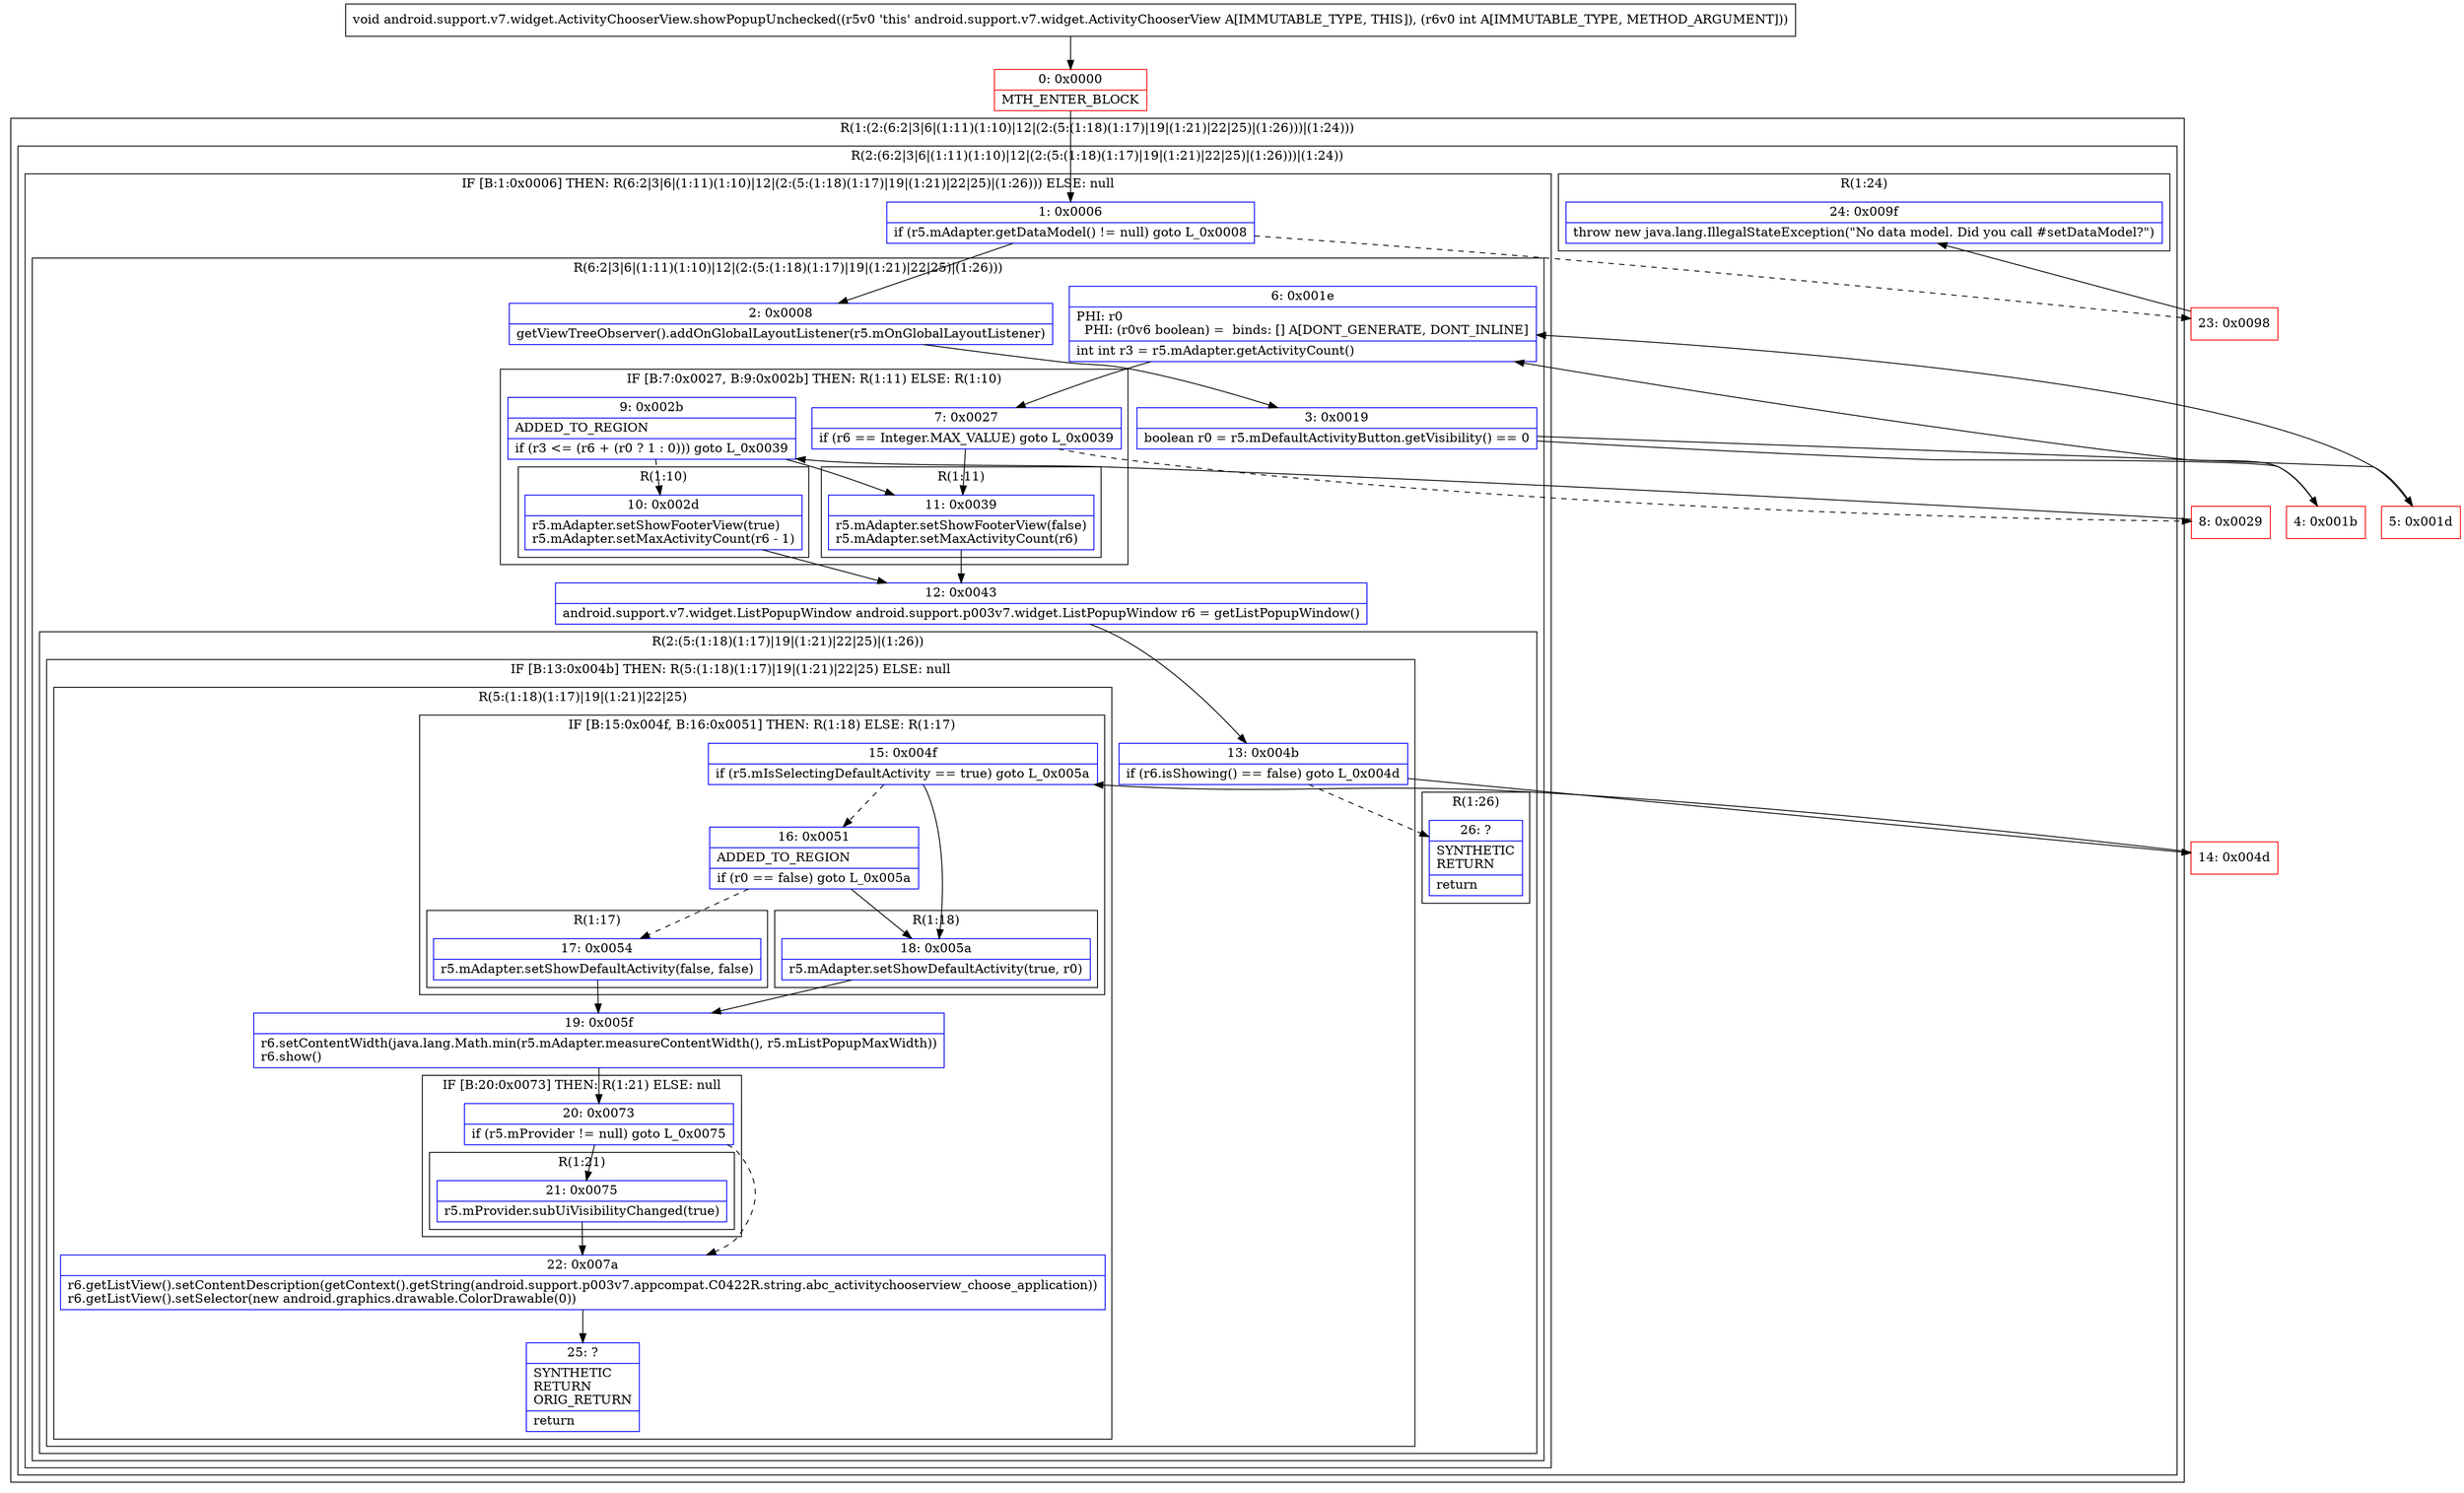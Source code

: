 digraph "CFG forandroid.support.v7.widget.ActivityChooserView.showPopupUnchecked(I)V" {
subgraph cluster_Region_1100061561 {
label = "R(1:(2:(6:2|3|6|(1:11)(1:10)|12|(2:(5:(1:18)(1:17)|19|(1:21)|22|25)|(1:26)))|(1:24)))";
node [shape=record,color=blue];
subgraph cluster_Region_2035126748 {
label = "R(2:(6:2|3|6|(1:11)(1:10)|12|(2:(5:(1:18)(1:17)|19|(1:21)|22|25)|(1:26)))|(1:24))";
node [shape=record,color=blue];
subgraph cluster_IfRegion_1016535175 {
label = "IF [B:1:0x0006] THEN: R(6:2|3|6|(1:11)(1:10)|12|(2:(5:(1:18)(1:17)|19|(1:21)|22|25)|(1:26))) ELSE: null";
node [shape=record,color=blue];
Node_1 [shape=record,label="{1\:\ 0x0006|if (r5.mAdapter.getDataModel() != null) goto L_0x0008\l}"];
subgraph cluster_Region_295117527 {
label = "R(6:2|3|6|(1:11)(1:10)|12|(2:(5:(1:18)(1:17)|19|(1:21)|22|25)|(1:26)))";
node [shape=record,color=blue];
Node_2 [shape=record,label="{2\:\ 0x0008|getViewTreeObserver().addOnGlobalLayoutListener(r5.mOnGlobalLayoutListener)\l}"];
Node_3 [shape=record,label="{3\:\ 0x0019|boolean r0 = r5.mDefaultActivityButton.getVisibility() == 0\l}"];
Node_6 [shape=record,label="{6\:\ 0x001e|PHI: r0 \l  PHI: (r0v6 boolean) =  binds: [] A[DONT_GENERATE, DONT_INLINE]\l|int int r3 = r5.mAdapter.getActivityCount()\l}"];
subgraph cluster_IfRegion_1392840473 {
label = "IF [B:7:0x0027, B:9:0x002b] THEN: R(1:11) ELSE: R(1:10)";
node [shape=record,color=blue];
Node_7 [shape=record,label="{7\:\ 0x0027|if (r6 == Integer.MAX_VALUE) goto L_0x0039\l}"];
Node_9 [shape=record,label="{9\:\ 0x002b|ADDED_TO_REGION\l|if (r3 \<= (r6 + (r0 ? 1 : 0))) goto L_0x0039\l}"];
subgraph cluster_Region_669304320 {
label = "R(1:11)";
node [shape=record,color=blue];
Node_11 [shape=record,label="{11\:\ 0x0039|r5.mAdapter.setShowFooterView(false)\lr5.mAdapter.setMaxActivityCount(r6)\l}"];
}
subgraph cluster_Region_1793313750 {
label = "R(1:10)";
node [shape=record,color=blue];
Node_10 [shape=record,label="{10\:\ 0x002d|r5.mAdapter.setShowFooterView(true)\lr5.mAdapter.setMaxActivityCount(r6 \- 1)\l}"];
}
}
Node_12 [shape=record,label="{12\:\ 0x0043|android.support.v7.widget.ListPopupWindow android.support.p003v7.widget.ListPopupWindow r6 = getListPopupWindow()\l}"];
subgraph cluster_Region_2142594087 {
label = "R(2:(5:(1:18)(1:17)|19|(1:21)|22|25)|(1:26))";
node [shape=record,color=blue];
subgraph cluster_IfRegion_520746011 {
label = "IF [B:13:0x004b] THEN: R(5:(1:18)(1:17)|19|(1:21)|22|25) ELSE: null";
node [shape=record,color=blue];
Node_13 [shape=record,label="{13\:\ 0x004b|if (r6.isShowing() == false) goto L_0x004d\l}"];
subgraph cluster_Region_1678728484 {
label = "R(5:(1:18)(1:17)|19|(1:21)|22|25)";
node [shape=record,color=blue];
subgraph cluster_IfRegion_1275451630 {
label = "IF [B:15:0x004f, B:16:0x0051] THEN: R(1:18) ELSE: R(1:17)";
node [shape=record,color=blue];
Node_15 [shape=record,label="{15\:\ 0x004f|if (r5.mIsSelectingDefaultActivity == true) goto L_0x005a\l}"];
Node_16 [shape=record,label="{16\:\ 0x0051|ADDED_TO_REGION\l|if (r0 == false) goto L_0x005a\l}"];
subgraph cluster_Region_924903858 {
label = "R(1:18)";
node [shape=record,color=blue];
Node_18 [shape=record,label="{18\:\ 0x005a|r5.mAdapter.setShowDefaultActivity(true, r0)\l}"];
}
subgraph cluster_Region_2078414966 {
label = "R(1:17)";
node [shape=record,color=blue];
Node_17 [shape=record,label="{17\:\ 0x0054|r5.mAdapter.setShowDefaultActivity(false, false)\l}"];
}
}
Node_19 [shape=record,label="{19\:\ 0x005f|r6.setContentWidth(java.lang.Math.min(r5.mAdapter.measureContentWidth(), r5.mListPopupMaxWidth))\lr6.show()\l}"];
subgraph cluster_IfRegion_2058814924 {
label = "IF [B:20:0x0073] THEN: R(1:21) ELSE: null";
node [shape=record,color=blue];
Node_20 [shape=record,label="{20\:\ 0x0073|if (r5.mProvider != null) goto L_0x0075\l}"];
subgraph cluster_Region_251583543 {
label = "R(1:21)";
node [shape=record,color=blue];
Node_21 [shape=record,label="{21\:\ 0x0075|r5.mProvider.subUiVisibilityChanged(true)\l}"];
}
}
Node_22 [shape=record,label="{22\:\ 0x007a|r6.getListView().setContentDescription(getContext().getString(android.support.p003v7.appcompat.C0422R.string.abc_activitychooserview_choose_application))\lr6.getListView().setSelector(new android.graphics.drawable.ColorDrawable(0))\l}"];
Node_25 [shape=record,label="{25\:\ ?|SYNTHETIC\lRETURN\lORIG_RETURN\l|return\l}"];
}
}
subgraph cluster_Region_1522406803 {
label = "R(1:26)";
node [shape=record,color=blue];
Node_26 [shape=record,label="{26\:\ ?|SYNTHETIC\lRETURN\l|return\l}"];
}
}
}
}
subgraph cluster_Region_838108954 {
label = "R(1:24)";
node [shape=record,color=blue];
Node_24 [shape=record,label="{24\:\ 0x009f|throw new java.lang.IllegalStateException(\"No data model. Did you call #setDataModel?\")\l}"];
}
}
}
Node_0 [shape=record,color=red,label="{0\:\ 0x0000|MTH_ENTER_BLOCK\l}"];
Node_4 [shape=record,color=red,label="{4\:\ 0x001b}"];
Node_5 [shape=record,color=red,label="{5\:\ 0x001d}"];
Node_8 [shape=record,color=red,label="{8\:\ 0x0029}"];
Node_14 [shape=record,color=red,label="{14\:\ 0x004d}"];
Node_23 [shape=record,color=red,label="{23\:\ 0x0098}"];
MethodNode[shape=record,label="{void android.support.v7.widget.ActivityChooserView.showPopupUnchecked((r5v0 'this' android.support.v7.widget.ActivityChooserView A[IMMUTABLE_TYPE, THIS]), (r6v0 int A[IMMUTABLE_TYPE, METHOD_ARGUMENT])) }"];
MethodNode -> Node_0;
Node_1 -> Node_2;
Node_1 -> Node_23[style=dashed];
Node_2 -> Node_3;
Node_3 -> Node_4;
Node_3 -> Node_5;
Node_6 -> Node_7;
Node_7 -> Node_8[style=dashed];
Node_7 -> Node_11;
Node_9 -> Node_10[style=dashed];
Node_9 -> Node_11;
Node_11 -> Node_12;
Node_10 -> Node_12;
Node_12 -> Node_13;
Node_13 -> Node_14;
Node_13 -> Node_26[style=dashed];
Node_15 -> Node_16[style=dashed];
Node_15 -> Node_18;
Node_16 -> Node_17[style=dashed];
Node_16 -> Node_18;
Node_18 -> Node_19;
Node_17 -> Node_19;
Node_19 -> Node_20;
Node_20 -> Node_21;
Node_20 -> Node_22[style=dashed];
Node_21 -> Node_22;
Node_22 -> Node_25;
Node_0 -> Node_1;
Node_4 -> Node_6;
Node_5 -> Node_6;
Node_8 -> Node_9;
Node_14 -> Node_15;
Node_23 -> Node_24;
}

